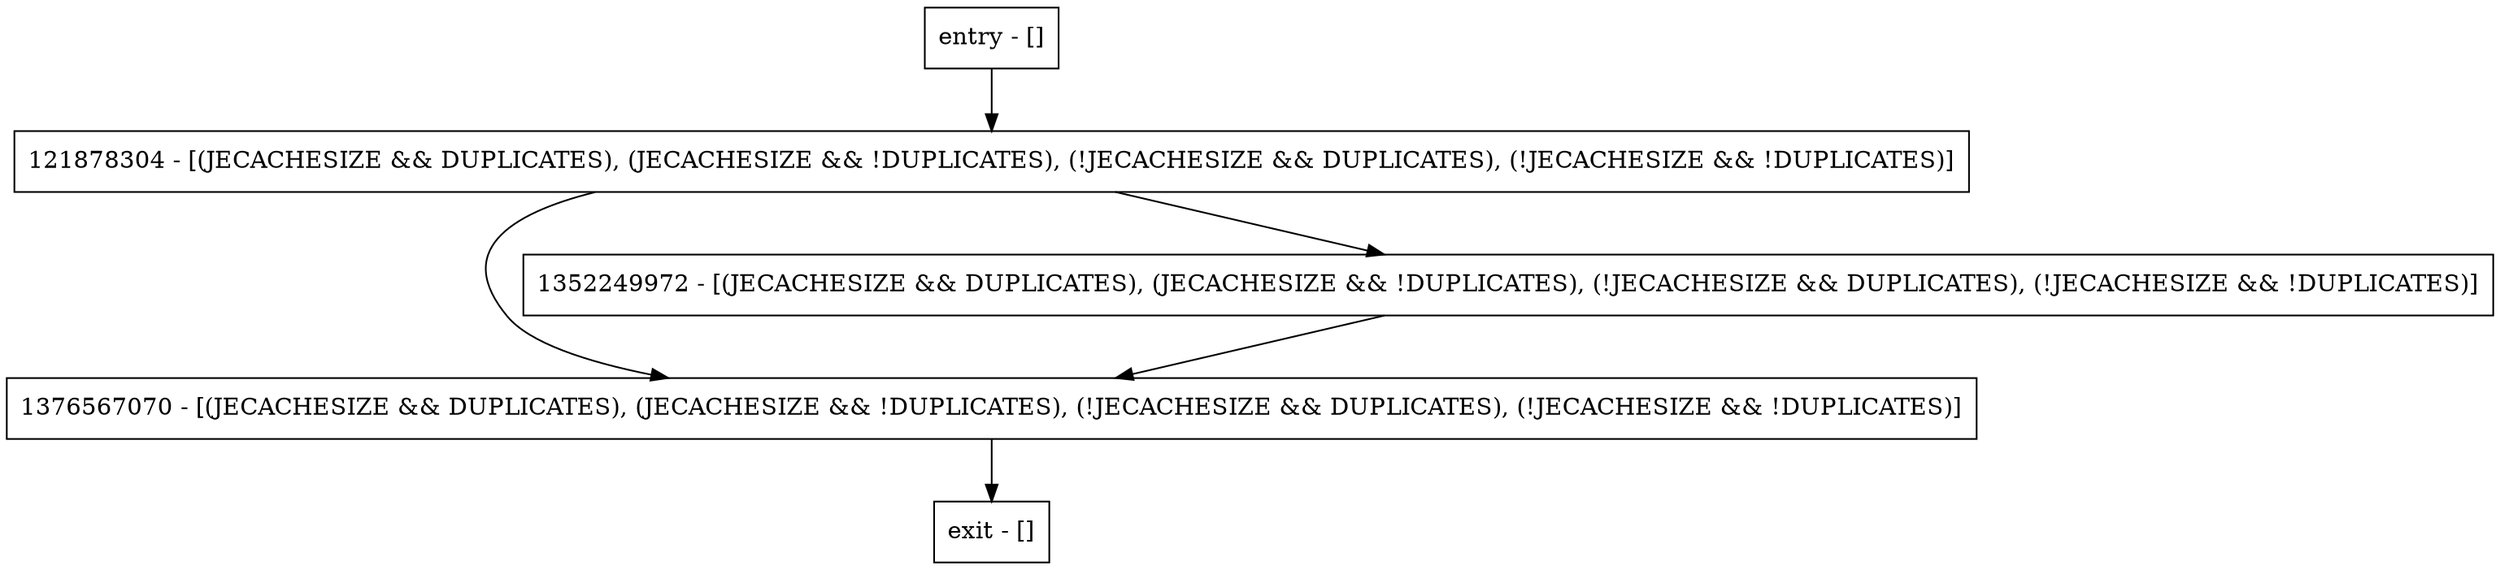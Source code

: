 digraph setSortedDuplicatesVoid {
node [shape=record];
entry [label="entry - []"];
exit [label="exit - []"];
1376567070 [label="1376567070 - [(JECACHESIZE && DUPLICATES), (JECACHESIZE && !DUPLICATES), (!JECACHESIZE && DUPLICATES), (!JECACHESIZE && !DUPLICATES)]"];
121878304 [label="121878304 - [(JECACHESIZE && DUPLICATES), (JECACHESIZE && !DUPLICATES), (!JECACHESIZE && DUPLICATES), (!JECACHESIZE && !DUPLICATES)]"];
1352249972 [label="1352249972 - [(JECACHESIZE && DUPLICATES), (JECACHESIZE && !DUPLICATES), (!JECACHESIZE && DUPLICATES), (!JECACHESIZE && !DUPLICATES)]"];
entry;
exit;
entry -> 121878304;
1376567070 -> exit;
121878304 -> 1376567070;
121878304 -> 1352249972;
1352249972 -> 1376567070;
}
